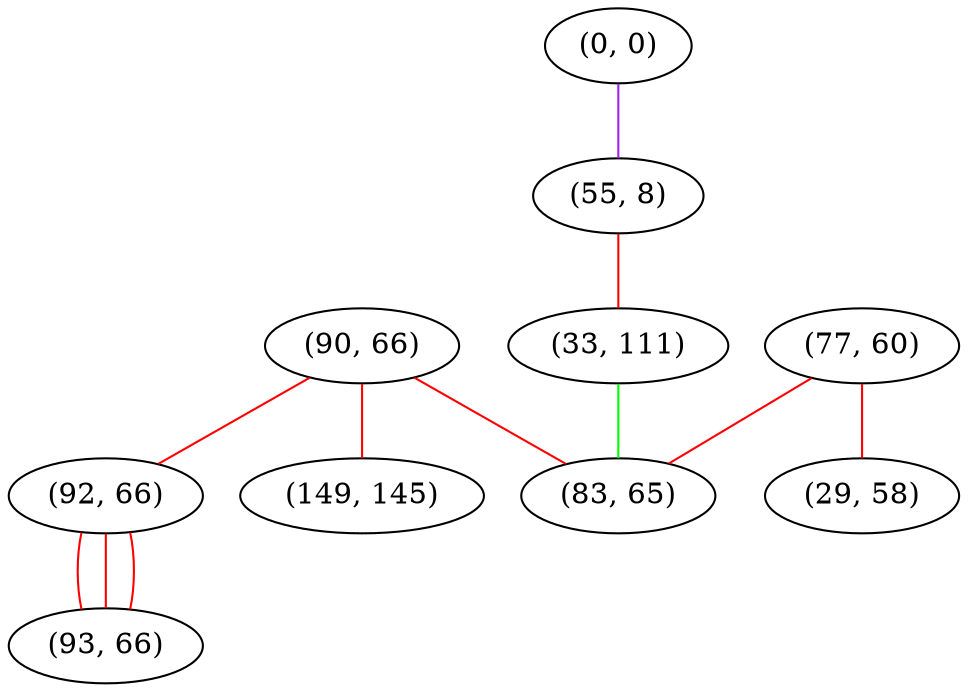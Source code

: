 graph "" {
"(0, 0)";
"(55, 8)";
"(90, 66)";
"(92, 66)";
"(77, 60)";
"(93, 66)";
"(33, 111)";
"(149, 145)";
"(83, 65)";
"(29, 58)";
"(0, 0)" -- "(55, 8)"  [color=purple, key=0, weight=4];
"(55, 8)" -- "(33, 111)"  [color=red, key=0, weight=1];
"(90, 66)" -- "(149, 145)"  [color=red, key=0, weight=1];
"(90, 66)" -- "(83, 65)"  [color=red, key=0, weight=1];
"(90, 66)" -- "(92, 66)"  [color=red, key=0, weight=1];
"(92, 66)" -- "(93, 66)"  [color=red, key=0, weight=1];
"(92, 66)" -- "(93, 66)"  [color=red, key=1, weight=1];
"(92, 66)" -- "(93, 66)"  [color=red, key=2, weight=1];
"(77, 60)" -- "(83, 65)"  [color=red, key=0, weight=1];
"(77, 60)" -- "(29, 58)"  [color=red, key=0, weight=1];
"(33, 111)" -- "(83, 65)"  [color=green, key=0, weight=2];
}
